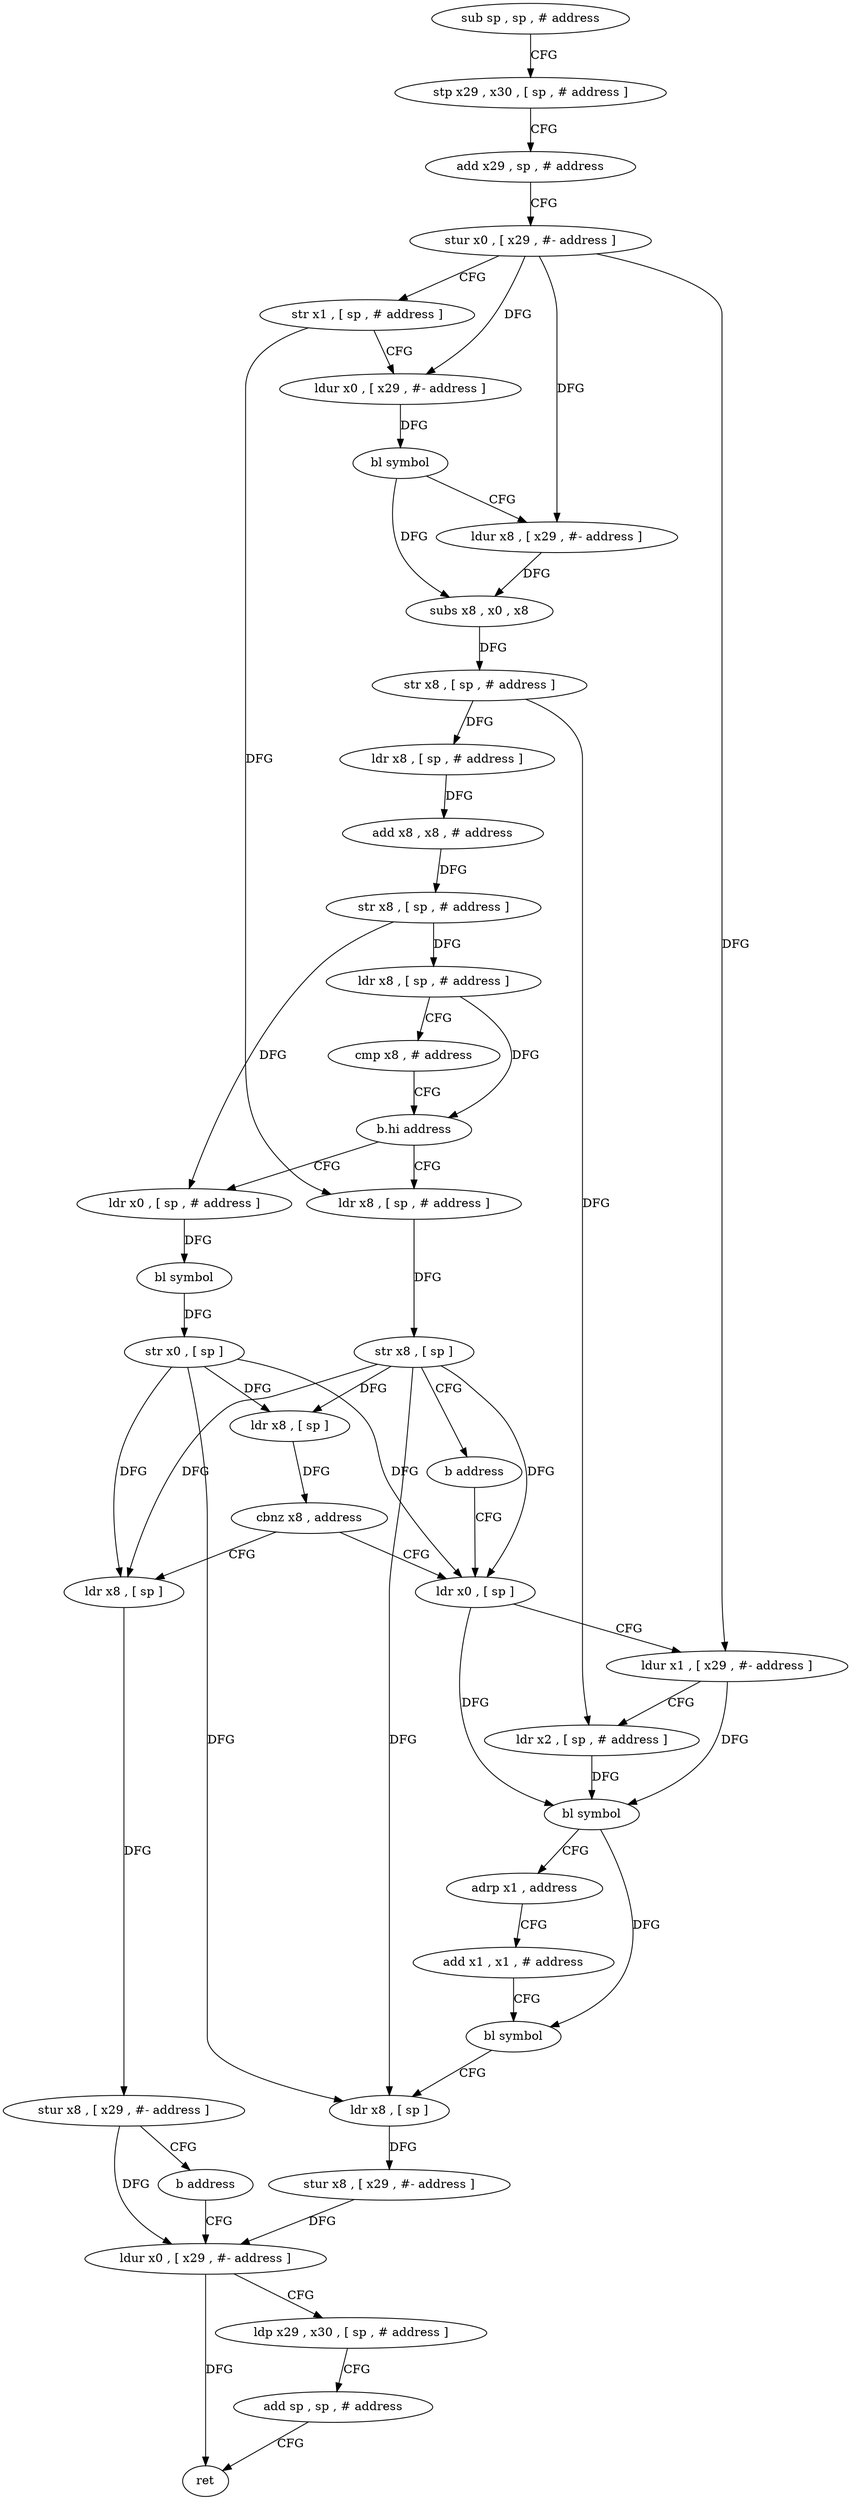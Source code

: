 digraph "func" {
"4244992" [label = "sub sp , sp , # address" ]
"4244996" [label = "stp x29 , x30 , [ sp , # address ]" ]
"4245000" [label = "add x29 , sp , # address" ]
"4245004" [label = "stur x0 , [ x29 , #- address ]" ]
"4245008" [label = "str x1 , [ sp , # address ]" ]
"4245012" [label = "ldur x0 , [ x29 , #- address ]" ]
"4245016" [label = "bl symbol" ]
"4245020" [label = "ldur x8 , [ x29 , #- address ]" ]
"4245024" [label = "subs x8 , x0 , x8" ]
"4245028" [label = "str x8 , [ sp , # address ]" ]
"4245032" [label = "ldr x8 , [ sp , # address ]" ]
"4245036" [label = "add x8 , x8 , # address" ]
"4245040" [label = "str x8 , [ sp , # address ]" ]
"4245044" [label = "ldr x8 , [ sp , # address ]" ]
"4245048" [label = "cmp x8 , # address" ]
"4245052" [label = "b.hi address" ]
"4245068" [label = "ldr x0 , [ sp , # address ]" ]
"4245056" [label = "ldr x8 , [ sp , # address ]" ]
"4245072" [label = "bl symbol" ]
"4245076" [label = "str x0 , [ sp ]" ]
"4245080" [label = "ldr x8 , [ sp ]" ]
"4245084" [label = "cbnz x8 , address" ]
"4245100" [label = "ldr x0 , [ sp ]" ]
"4245088" [label = "ldr x8 , [ sp ]" ]
"4245060" [label = "str x8 , [ sp ]" ]
"4245064" [label = "b address" ]
"4245104" [label = "ldur x1 , [ x29 , #- address ]" ]
"4245108" [label = "ldr x2 , [ sp , # address ]" ]
"4245112" [label = "bl symbol" ]
"4245116" [label = "adrp x1 , address" ]
"4245120" [label = "add x1 , x1 , # address" ]
"4245124" [label = "bl symbol" ]
"4245128" [label = "ldr x8 , [ sp ]" ]
"4245132" [label = "stur x8 , [ x29 , #- address ]" ]
"4245136" [label = "ldur x0 , [ x29 , #- address ]" ]
"4245092" [label = "stur x8 , [ x29 , #- address ]" ]
"4245096" [label = "b address" ]
"4245140" [label = "ldp x29 , x30 , [ sp , # address ]" ]
"4245144" [label = "add sp , sp , # address" ]
"4245148" [label = "ret" ]
"4244992" -> "4244996" [ label = "CFG" ]
"4244996" -> "4245000" [ label = "CFG" ]
"4245000" -> "4245004" [ label = "CFG" ]
"4245004" -> "4245008" [ label = "CFG" ]
"4245004" -> "4245012" [ label = "DFG" ]
"4245004" -> "4245020" [ label = "DFG" ]
"4245004" -> "4245104" [ label = "DFG" ]
"4245008" -> "4245012" [ label = "CFG" ]
"4245008" -> "4245056" [ label = "DFG" ]
"4245012" -> "4245016" [ label = "DFG" ]
"4245016" -> "4245020" [ label = "CFG" ]
"4245016" -> "4245024" [ label = "DFG" ]
"4245020" -> "4245024" [ label = "DFG" ]
"4245024" -> "4245028" [ label = "DFG" ]
"4245028" -> "4245032" [ label = "DFG" ]
"4245028" -> "4245108" [ label = "DFG" ]
"4245032" -> "4245036" [ label = "DFG" ]
"4245036" -> "4245040" [ label = "DFG" ]
"4245040" -> "4245044" [ label = "DFG" ]
"4245040" -> "4245068" [ label = "DFG" ]
"4245044" -> "4245048" [ label = "CFG" ]
"4245044" -> "4245052" [ label = "DFG" ]
"4245048" -> "4245052" [ label = "CFG" ]
"4245052" -> "4245068" [ label = "CFG" ]
"4245052" -> "4245056" [ label = "CFG" ]
"4245068" -> "4245072" [ label = "DFG" ]
"4245056" -> "4245060" [ label = "DFG" ]
"4245072" -> "4245076" [ label = "DFG" ]
"4245076" -> "4245080" [ label = "DFG" ]
"4245076" -> "4245100" [ label = "DFG" ]
"4245076" -> "4245128" [ label = "DFG" ]
"4245076" -> "4245088" [ label = "DFG" ]
"4245080" -> "4245084" [ label = "DFG" ]
"4245084" -> "4245100" [ label = "CFG" ]
"4245084" -> "4245088" [ label = "CFG" ]
"4245100" -> "4245104" [ label = "CFG" ]
"4245100" -> "4245112" [ label = "DFG" ]
"4245088" -> "4245092" [ label = "DFG" ]
"4245060" -> "4245064" [ label = "CFG" ]
"4245060" -> "4245080" [ label = "DFG" ]
"4245060" -> "4245100" [ label = "DFG" ]
"4245060" -> "4245128" [ label = "DFG" ]
"4245060" -> "4245088" [ label = "DFG" ]
"4245064" -> "4245100" [ label = "CFG" ]
"4245104" -> "4245108" [ label = "CFG" ]
"4245104" -> "4245112" [ label = "DFG" ]
"4245108" -> "4245112" [ label = "DFG" ]
"4245112" -> "4245116" [ label = "CFG" ]
"4245112" -> "4245124" [ label = "DFG" ]
"4245116" -> "4245120" [ label = "CFG" ]
"4245120" -> "4245124" [ label = "CFG" ]
"4245124" -> "4245128" [ label = "CFG" ]
"4245128" -> "4245132" [ label = "DFG" ]
"4245132" -> "4245136" [ label = "DFG" ]
"4245136" -> "4245140" [ label = "CFG" ]
"4245136" -> "4245148" [ label = "DFG" ]
"4245092" -> "4245096" [ label = "CFG" ]
"4245092" -> "4245136" [ label = "DFG" ]
"4245096" -> "4245136" [ label = "CFG" ]
"4245140" -> "4245144" [ label = "CFG" ]
"4245144" -> "4245148" [ label = "CFG" ]
}
